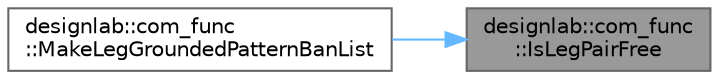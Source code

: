 digraph "designlab::com_func::IsLegPairFree"
{
 // LATEX_PDF_SIZE
  bgcolor="transparent";
  edge [fontname=Helvetica,fontsize=10,labelfontname=Helvetica,labelfontsize=10];
  node [fontname=Helvetica,fontsize=10,shape=box,height=0.2,width=0.4];
  rankdir="RL";
  Node1 [id="Node000001",label="designlab::com_func\l::IsLegPairFree",height=0.2,width=0.4,color="gray40", fillcolor="grey60", style="filled", fontcolor="black",tooltip="leg_indexと leg_index + 1 番の脚がともに遊脚になる時にtrueを返す関数．初期化用に使用している"];
  Node1 -> Node2 [id="edge1_Node000001_Node000002",dir="back",color="steelblue1",style="solid",tooltip=" "];
  Node2 [id="Node000002",label="designlab::com_func\l::MakeLegGroundedPatternBanList",height=0.2,width=0.4,color="grey40", fillcolor="white", style="filled",URL="$namespacedesignlab_1_1com__func.html#a7d92241fea873330222fee61aebe4e54",tooltip="重心位置から使用不可能な接地パターンを作成する関数．初期化時に一度だけ呼び出す．"];
}
